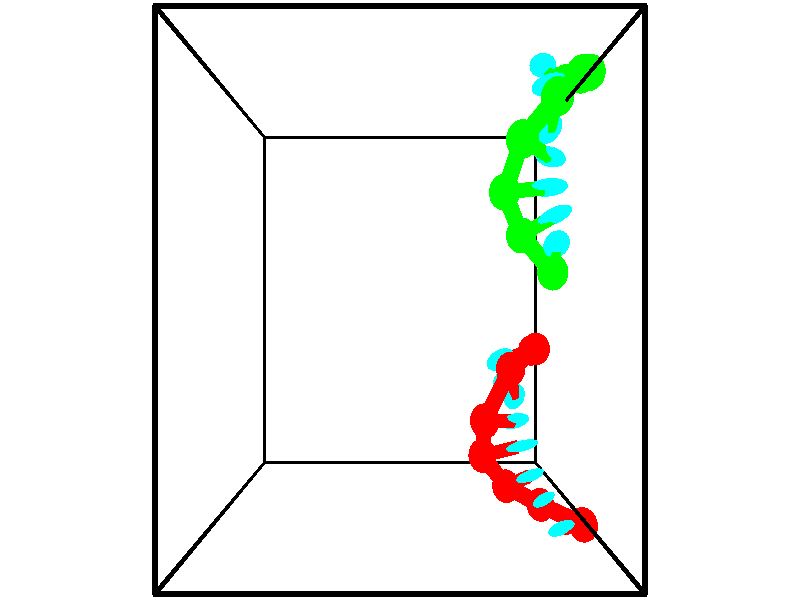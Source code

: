 // switches for output
#declare DRAW_BASES = 1; // possible values are 0, 1; only relevant for DNA ribbons
#declare DRAW_BASES_TYPE = 3; // possible values are 1, 2, 3; only relevant for DNA ribbons
#declare DRAW_FOG = 0; // set to 1 to enable fog

#include "colors.inc"

#include "transforms.inc"
background { rgb <1, 1, 1>}

#default {
   normal{
       ripples 0.25
       frequency 0.20
       turbulence 0.2
       lambda 5
   }
	finish {
		phong 0.1
		phong_size 40.
	}
}

// original window dimensions: 1024x640


// camera settings

camera {
	sky <-0, 1, 0>
	up <-0, 1, 0>
	right 1.6 * <1, 0, 0>
	location <2.5, 2.5, 11.1562>
	look_at <2.5, 2.5, 2.5>
	direction <0, 0, -8.6562>
	angle 67.0682
}


# declare cpy_camera_pos = <2.5, 2.5, 11.1562>;
# if (DRAW_FOG = 1)
fog {
	fog_type 2
	up vnormalize(cpy_camera_pos)
	color rgbt<1,1,1,0.3>
	distance 1e-5
	fog_alt 3e-3
	fog_offset 4
}
# end


// LIGHTS

# declare lum = 6;
global_settings {
	ambient_light rgb lum * <0.05, 0.05, 0.05>
	max_trace_level 15
}# declare cpy_direct_light_amount = 0.25;
light_source
{	1000 * <-1, -1, 1>,
	rgb lum * cpy_direct_light_amount
	parallel
}

light_source
{	1000 * <1, 1, -1>,
	rgb lum * cpy_direct_light_amount
	parallel
}

// strand 0

// nucleotide -1

// particle -1
sphere {
	<5.083863, 1.672071, -0.740085> 0.250000
	pigment { color rgbt <1,0,0,0> }
	no_shadow
}
cylinder {
	<4.715214, 1.597046, -0.604186>,  <4.494024, 1.552031, -0.522646>, 0.100000
	pigment { color rgbt <1,0,0,0> }
	no_shadow
}
cylinder {
	<4.715214, 1.597046, -0.604186>,  <5.083863, 1.672071, -0.740085>, 0.100000
	pigment { color rgbt <1,0,0,0> }
	no_shadow
}

// particle -1
sphere {
	<4.715214, 1.597046, -0.604186> 0.100000
	pigment { color rgbt <1,0,0,0> }
	no_shadow
}
sphere {
	0, 1
	scale<0.080000,0.200000,0.300000>
	matrix <0.387757, -0.480948, 0.786342,
		0.015913, 0.856452, 0.515982,
		-0.921624, -0.187563, 0.339748,
		4.438726, 1.540777, -0.502262>
	pigment { color rgbt <0,1,1,0> }
	no_shadow
}
cylinder {
	<4.995928, 1.751912, 0.068650>,  <5.083863, 1.672071, -0.740085>, 0.130000
	pigment { color rgbt <1,0,0,0> }
	no_shadow
}

// nucleotide -1

// particle -1
sphere {
	<4.995928, 1.751912, 0.068650> 0.250000
	pigment { color rgbt <1,0,0,0> }
	no_shadow
}
cylinder {
	<4.710850, 1.504538, -0.063775>,  <4.539803, 1.356113, -0.143230>, 0.100000
	pigment { color rgbt <1,0,0,0> }
	no_shadow
}
cylinder {
	<4.710850, 1.504538, -0.063775>,  <4.995928, 1.751912, 0.068650>, 0.100000
	pigment { color rgbt <1,0,0,0> }
	no_shadow
}

// particle -1
sphere {
	<4.710850, 1.504538, -0.063775> 0.100000
	pigment { color rgbt <1,0,0,0> }
	no_shadow
}
sphere {
	0, 1
	scale<0.080000,0.200000,0.300000>
	matrix <0.250073, -0.664941, 0.703788,
		-0.655385, 0.418796, 0.628554,
		-0.712695, -0.618436, -0.331063,
		4.497041, 1.319007, -0.163094>
	pigment { color rgbt <0,1,1,0> }
	no_shadow
}
cylinder {
	<4.427310, 1.495382, 0.630325>,  <4.995928, 1.751912, 0.068650>, 0.130000
	pigment { color rgbt <1,0,0,0> }
	no_shadow
}

// nucleotide -1

// particle -1
sphere {
	<4.427310, 1.495382, 0.630325> 0.250000
	pigment { color rgbt <1,0,0,0> }
	no_shadow
}
cylinder {
	<4.519718, 1.228878, 0.346712>,  <4.575163, 1.068976, 0.176544>, 0.100000
	pigment { color rgbt <1,0,0,0> }
	no_shadow
}
cylinder {
	<4.519718, 1.228878, 0.346712>,  <4.427310, 1.495382, 0.630325>, 0.100000
	pigment { color rgbt <1,0,0,0> }
	no_shadow
}

// particle -1
sphere {
	<4.519718, 1.228878, 0.346712> 0.100000
	pigment { color rgbt <1,0,0,0> }
	no_shadow
}
sphere {
	0, 1
	scale<0.080000,0.200000,0.300000>
	matrix <0.278276, -0.653056, 0.704330,
		-0.932305, -0.360021, 0.034535,
		0.231020, -0.666260, -0.709032,
		4.589025, 1.029000, 0.134002>
	pigment { color rgbt <0,1,1,0> }
	no_shadow
}
cylinder {
	<3.956214, 0.766590, 0.780503>,  <4.427310, 1.495382, 0.630325>, 0.130000
	pigment { color rgbt <1,0,0,0> }
	no_shadow
}

// nucleotide -1

// particle -1
sphere {
	<3.956214, 0.766590, 0.780503> 0.250000
	pigment { color rgbt <1,0,0,0> }
	no_shadow
}
cylinder {
	<4.293034, 0.730684, 0.567752>,  <4.495125, 0.709141, 0.440101>, 0.100000
	pigment { color rgbt <1,0,0,0> }
	no_shadow
}
cylinder {
	<4.293034, 0.730684, 0.567752>,  <3.956214, 0.766590, 0.780503>, 0.100000
	pigment { color rgbt <1,0,0,0> }
	no_shadow
}

// particle -1
sphere {
	<4.293034, 0.730684, 0.567752> 0.100000
	pigment { color rgbt <1,0,0,0> }
	no_shadow
}
sphere {
	0, 1
	scale<0.080000,0.200000,0.300000>
	matrix <0.246297, -0.813276, 0.527181,
		-0.479885, -0.574913, -0.662710,
		0.842050, -0.089763, -0.531878,
		4.545649, 0.703755, 0.408188>
	pigment { color rgbt <0,1,1,0> }
	no_shadow
}
cylinder {
	<3.977129, 0.177906, 0.350623>,  <3.956214, 0.766590, 0.780503>, 0.130000
	pigment { color rgbt <1,0,0,0> }
	no_shadow
}

// nucleotide -1

// particle -1
sphere {
	<3.977129, 0.177906, 0.350623> 0.250000
	pigment { color rgbt <1,0,0,0> }
	no_shadow
}
cylinder {
	<4.355461, 0.276272, 0.435411>,  <4.582460, 0.335291, 0.486285>, 0.100000
	pigment { color rgbt <1,0,0,0> }
	no_shadow
}
cylinder {
	<4.355461, 0.276272, 0.435411>,  <3.977129, 0.177906, 0.350623>, 0.100000
	pigment { color rgbt <1,0,0,0> }
	no_shadow
}

// particle -1
sphere {
	<4.355461, 0.276272, 0.435411> 0.100000
	pigment { color rgbt <1,0,0,0> }
	no_shadow
}
sphere {
	0, 1
	scale<0.080000,0.200000,0.300000>
	matrix <0.191293, -0.949645, 0.248155,
		0.262323, -0.194163, -0.945245,
		0.945830, 0.245915, 0.211972,
		4.639210, 0.350046, 0.499003>
	pigment { color rgbt <0,1,1,0> }
	no_shadow
}
cylinder {
	<4.456993, -0.364951, 0.007582>,  <3.977129, 0.177906, 0.350623>, 0.130000
	pigment { color rgbt <1,0,0,0> }
	no_shadow
}

// nucleotide -1

// particle -1
sphere {
	<4.456993, -0.364951, 0.007582> 0.250000
	pigment { color rgbt <1,0,0,0> }
	no_shadow
}
cylinder {
	<4.643295, -0.198772, 0.320114>,  <4.755077, -0.099065, 0.507633>, 0.100000
	pigment { color rgbt <1,0,0,0> }
	no_shadow
}
cylinder {
	<4.643295, -0.198772, 0.320114>,  <4.456993, -0.364951, 0.007582>, 0.100000
	pigment { color rgbt <1,0,0,0> }
	no_shadow
}

// particle -1
sphere {
	<4.643295, -0.198772, 0.320114> 0.100000
	pigment { color rgbt <1,0,0,0> }
	no_shadow
}
sphere {
	0, 1
	scale<0.080000,0.200000,0.300000>
	matrix <0.231567, -0.909398, 0.345503,
		0.854077, 0.020010, -0.519762,
		0.465757, 0.415446, 0.781329,
		4.783022, -0.074139, 0.554513>
	pigment { color rgbt <0,1,1,0> }
	no_shadow
}
cylinder {
	<5.078187, -0.635587, 0.064564>,  <4.456993, -0.364951, 0.007582>, 0.130000
	pigment { color rgbt <1,0,0,0> }
	no_shadow
}

// nucleotide -1

// particle -1
sphere {
	<5.078187, -0.635587, 0.064564> 0.250000
	pigment { color rgbt <1,0,0,0> }
	no_shadow
}
cylinder {
	<5.026505, -0.489378, 0.433281>,  <4.995495, -0.401653, 0.654511>, 0.100000
	pigment { color rgbt <1,0,0,0> }
	no_shadow
}
cylinder {
	<5.026505, -0.489378, 0.433281>,  <5.078187, -0.635587, 0.064564>, 0.100000
	pigment { color rgbt <1,0,0,0> }
	no_shadow
}

// particle -1
sphere {
	<5.026505, -0.489378, 0.433281> 0.100000
	pigment { color rgbt <1,0,0,0> }
	no_shadow
}
sphere {
	0, 1
	scale<0.080000,0.200000,0.300000>
	matrix <0.375622, -0.842270, 0.386639,
		0.917722, 0.396201, -0.028472,
		-0.129205, 0.365522, 0.921791,
		4.987743, -0.379721, 0.709818>
	pigment { color rgbt <0,1,1,0> }
	no_shadow
}
cylinder {
	<5.744417, -0.818672, 0.460870>,  <5.078187, -0.635587, 0.064564>, 0.130000
	pigment { color rgbt <1,0,0,0> }
	no_shadow
}

// nucleotide -1

// particle -1
sphere {
	<5.744417, -0.818672, 0.460870> 0.250000
	pigment { color rgbt <1,0,0,0> }
	no_shadow
}
cylinder {
	<5.452942, -0.764460, 0.729390>,  <5.278057, -0.731932, 0.890502>, 0.100000
	pigment { color rgbt <1,0,0,0> }
	no_shadow
}
cylinder {
	<5.452942, -0.764460, 0.729390>,  <5.744417, -0.818672, 0.460870>, 0.100000
	pigment { color rgbt <1,0,0,0> }
	no_shadow
}

// particle -1
sphere {
	<5.452942, -0.764460, 0.729390> 0.100000
	pigment { color rgbt <1,0,0,0> }
	no_shadow
}
sphere {
	0, 1
	scale<0.080000,0.200000,0.300000>
	matrix <0.331135, -0.788296, 0.518594,
		0.599469, 0.600185, 0.529543,
		-0.728688, 0.135530, 0.671301,
		5.234335, -0.723801, 0.930780>
	pigment { color rgbt <0,1,1,0> }
	no_shadow
}
// strand 1

// nucleotide -1

// particle -1
sphere {
	<5.032104, 2.881281, 1.146544> 0.250000
	pigment { color rgbt <0,1,0,0> }
	no_shadow
}
cylinder {
	<4.978195, 3.075645, 1.491966>,  <4.945850, 3.192264, 1.699219>, 0.100000
	pigment { color rgbt <0,1,0,0> }
	no_shadow
}
cylinder {
	<4.978195, 3.075645, 1.491966>,  <5.032104, 2.881281, 1.146544>, 0.100000
	pigment { color rgbt <0,1,0,0> }
	no_shadow
}

// particle -1
sphere {
	<4.978195, 3.075645, 1.491966> 0.100000
	pigment { color rgbt <0,1,0,0> }
	no_shadow
}
sphere {
	0, 1
	scale<0.080000,0.200000,0.300000>
	matrix <0.016831, 0.872503, -0.488319,
		-0.990734, -0.051276, -0.125766,
		-0.134771, 0.485911, 0.863555,
		4.937764, 3.221419, 1.751033>
	pigment { color rgbt <0,1,1,0> }
	no_shadow
}
cylinder {
	<4.527228, 3.398924, 1.061311>,  <5.032104, 2.881281, 1.146544>, 0.130000
	pigment { color rgbt <0,1,0,0> }
	no_shadow
}

// nucleotide -1

// particle -1
sphere {
	<4.527228, 3.398924, 1.061311> 0.250000
	pigment { color rgbt <0,1,0,0> }
	no_shadow
}
cylinder {
	<4.773849, 3.523445, 1.350573>,  <4.921822, 3.598158, 1.524130>, 0.100000
	pigment { color rgbt <0,1,0,0> }
	no_shadow
}
cylinder {
	<4.773849, 3.523445, 1.350573>,  <4.527228, 3.398924, 1.061311>, 0.100000
	pigment { color rgbt <0,1,0,0> }
	no_shadow
}

// particle -1
sphere {
	<4.773849, 3.523445, 1.350573> 0.100000
	pigment { color rgbt <0,1,0,0> }
	no_shadow
}
sphere {
	0, 1
	scale<0.080000,0.200000,0.300000>
	matrix <-0.110972, 0.943702, -0.311629,
		-0.779454, 0.111886, 0.616388,
		0.616553, 0.311302, 0.723155,
		4.958816, 3.616836, 1.567519>
	pigment { color rgbt <0,1,1,0> }
	no_shadow
}
cylinder {
	<4.204085, 3.966675, 1.309057>,  <4.527228, 3.398924, 1.061311>, 0.130000
	pigment { color rgbt <0,1,0,0> }
	no_shadow
}

// nucleotide -1

// particle -1
sphere {
	<4.204085, 3.966675, 1.309057> 0.250000
	pigment { color rgbt <0,1,0,0> }
	no_shadow
}
cylinder {
	<4.589615, 3.986263, 1.413858>,  <4.820932, 3.998016, 1.476739>, 0.100000
	pigment { color rgbt <0,1,0,0> }
	no_shadow
}
cylinder {
	<4.589615, 3.986263, 1.413858>,  <4.204085, 3.966675, 1.309057>, 0.100000
	pigment { color rgbt <0,1,0,0> }
	no_shadow
}

// particle -1
sphere {
	<4.589615, 3.986263, 1.413858> 0.100000
	pigment { color rgbt <0,1,0,0> }
	no_shadow
}
sphere {
	0, 1
	scale<0.080000,0.200000,0.300000>
	matrix <0.050849, 0.931142, -0.361094,
		-0.261646, 0.361353, 0.894967,
		0.963824, 0.048970, 0.262004,
		4.878762, 4.000954, 1.492460>
	pigment { color rgbt <0,1,1,0> }
	no_shadow
}
cylinder {
	<4.394482, 4.574151, 1.815546>,  <4.204085, 3.966675, 1.309057>, 0.130000
	pigment { color rgbt <0,1,0,0> }
	no_shadow
}

// nucleotide -1

// particle -1
sphere {
	<4.394482, 4.574151, 1.815546> 0.250000
	pigment { color rgbt <0,1,0,0> }
	no_shadow
}
cylinder {
	<4.703056, 4.489414, 1.575542>,  <4.888201, 4.438572, 1.431540>, 0.100000
	pigment { color rgbt <0,1,0,0> }
	no_shadow
}
cylinder {
	<4.703056, 4.489414, 1.575542>,  <4.394482, 4.574151, 1.815546>, 0.100000
	pigment { color rgbt <0,1,0,0> }
	no_shadow
}

// particle -1
sphere {
	<4.703056, 4.489414, 1.575542> 0.100000
	pigment { color rgbt <0,1,0,0> }
	no_shadow
}
sphere {
	0, 1
	scale<0.080000,0.200000,0.300000>
	matrix <0.029390, 0.953810, -0.298968,
		0.635627, 0.213000, 0.742030,
		0.771436, -0.211841, -0.600008,
		4.934487, 4.425862, 1.395540>
	pigment { color rgbt <0,1,1,0> }
	no_shadow
}
cylinder {
	<4.916012, 5.100530, 1.899179>,  <4.394482, 4.574151, 1.815546>, 0.130000
	pigment { color rgbt <0,1,0,0> }
	no_shadow
}

// nucleotide -1

// particle -1
sphere {
	<4.916012, 5.100530, 1.899179> 0.250000
	pigment { color rgbt <0,1,0,0> }
	no_shadow
}
cylinder {
	<4.940681, 4.943169, 1.532261>,  <4.955483, 4.848752, 1.312110>, 0.100000
	pigment { color rgbt <0,1,0,0> }
	no_shadow
}
cylinder {
	<4.940681, 4.943169, 1.532261>,  <4.916012, 5.100530, 1.899179>, 0.100000
	pigment { color rgbt <0,1,0,0> }
	no_shadow
}

// particle -1
sphere {
	<4.940681, 4.943169, 1.532261> 0.100000
	pigment { color rgbt <0,1,0,0> }
	no_shadow
}
sphere {
	0, 1
	scale<0.080000,0.200000,0.300000>
	matrix <-0.190108, 0.897589, -0.397734,
		0.979824, 0.198915, -0.019433,
		0.061672, -0.393404, -0.917295,
		4.959183, 4.825148, 1.257072>
	pigment { color rgbt <0,1,1,0> }
	no_shadow
}
cylinder {
	<5.383113, 5.483564, 1.599203>,  <4.916012, 5.100530, 1.899179>, 0.130000
	pigment { color rgbt <0,1,0,0> }
	no_shadow
}

// nucleotide -1

// particle -1
sphere {
	<5.383113, 5.483564, 1.599203> 0.250000
	pigment { color rgbt <0,1,0,0> }
	no_shadow
}
cylinder {
	<5.197838, 5.312225, 1.288855>,  <5.086673, 5.209422, 1.102646>, 0.100000
	pigment { color rgbt <0,1,0,0> }
	no_shadow
}
cylinder {
	<5.197838, 5.312225, 1.288855>,  <5.383113, 5.483564, 1.599203>, 0.100000
	pigment { color rgbt <0,1,0,0> }
	no_shadow
}

// particle -1
sphere {
	<5.197838, 5.312225, 1.288855> 0.100000
	pigment { color rgbt <0,1,0,0> }
	no_shadow
}
sphere {
	0, 1
	scale<0.080000,0.200000,0.300000>
	matrix <-0.146839, 0.900435, -0.409457,
		0.874010, -0.075729, -0.479971,
		-0.463191, -0.428348, -0.775869,
		5.058882, 5.183721, 1.056093>
	pigment { color rgbt <0,1,1,0> }
	no_shadow
}
cylinder {
	<5.722647, 5.710885, 0.928164>,  <5.383113, 5.483564, 1.599203>, 0.130000
	pigment { color rgbt <0,1,0,0> }
	no_shadow
}

// nucleotide -1

// particle -1
sphere {
	<5.722647, 5.710885, 0.928164> 0.250000
	pigment { color rgbt <0,1,0,0> }
	no_shadow
}
cylinder {
	<5.333298, 5.626675, 0.891886>,  <5.099689, 5.576149, 0.870118>, 0.100000
	pigment { color rgbt <0,1,0,0> }
	no_shadow
}
cylinder {
	<5.333298, 5.626675, 0.891886>,  <5.722647, 5.710885, 0.928164>, 0.100000
	pigment { color rgbt <0,1,0,0> }
	no_shadow
}

// particle -1
sphere {
	<5.333298, 5.626675, 0.891886> 0.100000
	pigment { color rgbt <0,1,0,0> }
	no_shadow
}
sphere {
	0, 1
	scale<0.080000,0.200000,0.300000>
	matrix <-0.145346, 0.872770, -0.465990,
		0.177260, -0.440399, -0.880129,
		-0.973372, -0.210524, -0.090697,
		5.041286, 5.563517, 0.864677>
	pigment { color rgbt <0,1,1,0> }
	no_shadow
}
cylinder {
	<5.499473, 5.814281, 0.176196>,  <5.722647, 5.710885, 0.928164>, 0.130000
	pigment { color rgbt <0,1,0,0> }
	no_shadow
}

// nucleotide -1

// particle -1
sphere {
	<5.499473, 5.814281, 0.176196> 0.250000
	pigment { color rgbt <0,1,0,0> }
	no_shadow
}
cylinder {
	<5.207855, 5.864300, 0.445375>,  <5.032885, 5.894311, 0.606883>, 0.100000
	pigment { color rgbt <0,1,0,0> }
	no_shadow
}
cylinder {
	<5.207855, 5.864300, 0.445375>,  <5.499473, 5.814281, 0.176196>, 0.100000
	pigment { color rgbt <0,1,0,0> }
	no_shadow
}

// particle -1
sphere {
	<5.207855, 5.864300, 0.445375> 0.100000
	pigment { color rgbt <0,1,0,0> }
	no_shadow
}
sphere {
	0, 1
	scale<0.080000,0.200000,0.300000>
	matrix <-0.248557, 0.867687, -0.430510,
		-0.637742, -0.481126, -0.601500,
		-0.729043, 0.125047, 0.672948,
		4.989142, 5.901814, 0.647260>
	pigment { color rgbt <0,1,1,0> }
	no_shadow
}
// box output
cylinder {
	<0.000000, 0.000000, 0.000000>,  <5.000000, 0.000000, 0.000000>, 0.025000
	pigment { color rgbt <0,0,0,0> }
	no_shadow
}
cylinder {
	<0.000000, 0.000000, 0.000000>,  <0.000000, 5.000000, 0.000000>, 0.025000
	pigment { color rgbt <0,0,0,0> }
	no_shadow
}
cylinder {
	<0.000000, 0.000000, 0.000000>,  <0.000000, 0.000000, 5.000000>, 0.025000
	pigment { color rgbt <0,0,0,0> }
	no_shadow
}
cylinder {
	<5.000000, 5.000000, 5.000000>,  <0.000000, 5.000000, 5.000000>, 0.025000
	pigment { color rgbt <0,0,0,0> }
	no_shadow
}
cylinder {
	<5.000000, 5.000000, 5.000000>,  <5.000000, 0.000000, 5.000000>, 0.025000
	pigment { color rgbt <0,0,0,0> }
	no_shadow
}
cylinder {
	<5.000000, 5.000000, 5.000000>,  <5.000000, 5.000000, 0.000000>, 0.025000
	pigment { color rgbt <0,0,0,0> }
	no_shadow
}
cylinder {
	<0.000000, 0.000000, 5.000000>,  <0.000000, 5.000000, 5.000000>, 0.025000
	pigment { color rgbt <0,0,0,0> }
	no_shadow
}
cylinder {
	<0.000000, 0.000000, 5.000000>,  <5.000000, 0.000000, 5.000000>, 0.025000
	pigment { color rgbt <0,0,0,0> }
	no_shadow
}
cylinder {
	<5.000000, 5.000000, 0.000000>,  <0.000000, 5.000000, 0.000000>, 0.025000
	pigment { color rgbt <0,0,0,0> }
	no_shadow
}
cylinder {
	<5.000000, 5.000000, 0.000000>,  <5.000000, 0.000000, 0.000000>, 0.025000
	pigment { color rgbt <0,0,0,0> }
	no_shadow
}
cylinder {
	<5.000000, 0.000000, 5.000000>,  <5.000000, 0.000000, 0.000000>, 0.025000
	pigment { color rgbt <0,0,0,0> }
	no_shadow
}
cylinder {
	<0.000000, 5.000000, 0.000000>,  <0.000000, 5.000000, 5.000000>, 0.025000
	pigment { color rgbt <0,0,0,0> }
	no_shadow
}
// end of box output
